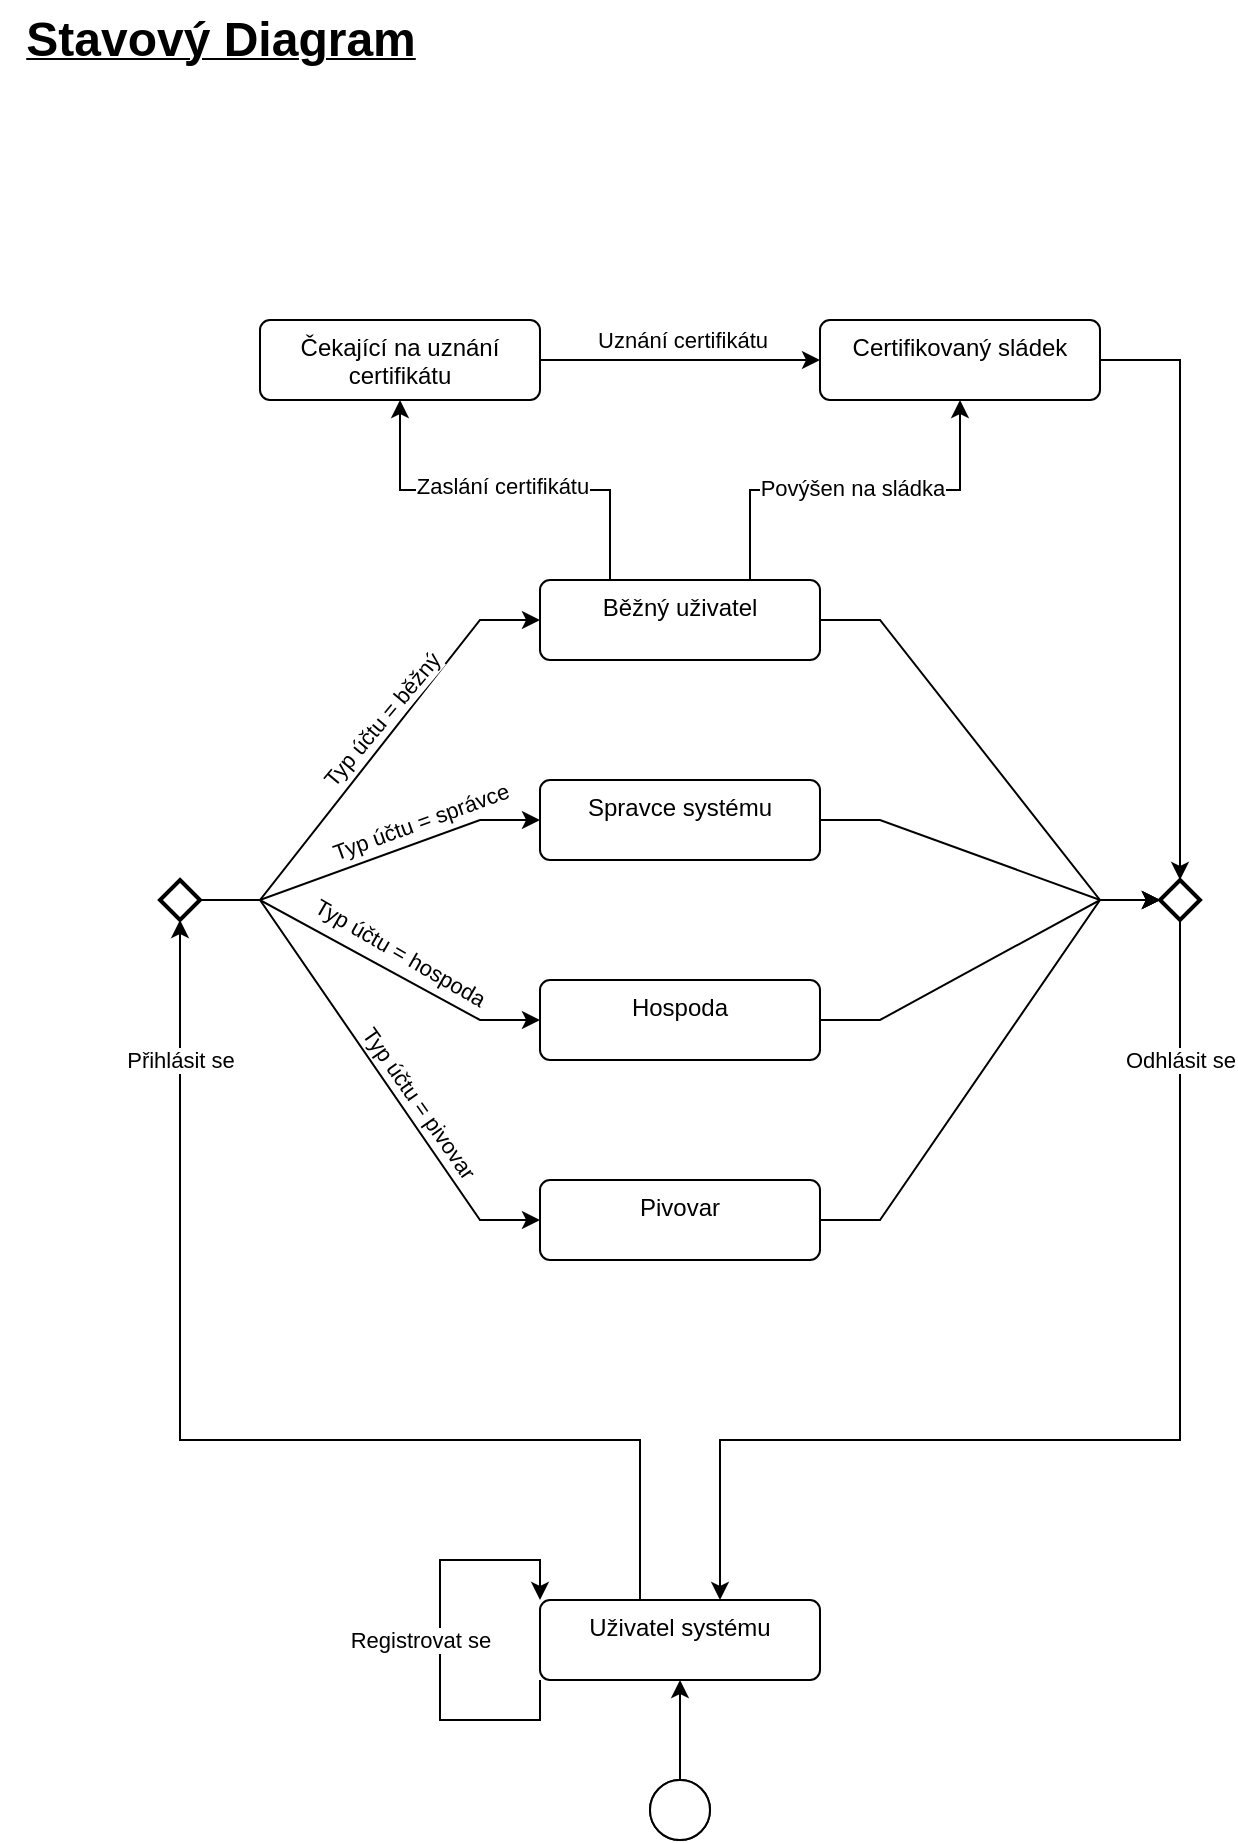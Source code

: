 <mxfile>
    <diagram name="Page-1" id="Hp1X6JtIkmSvxWZLuMj5">
        <mxGraphModel dx="1394" dy="1014" grid="1" gridSize="10" guides="1" tooltips="1" connect="1" arrows="1" fold="1" page="1" pageScale="1" pageWidth="850" pageHeight="1100" math="0" shadow="0">
            <root>
                <mxCell id="0"/>
                <mxCell id="1" parent="0"/>
                <mxCell id="BTd-QzCXYSGsXDjoP2PN-4" style="edgeStyle=orthogonalEdgeStyle;rounded=0;orthogonalLoop=1;jettySize=auto;html=1;exitX=0.5;exitY=0;exitDx=0;exitDy=0;" parent="1" source="BTd-QzCXYSGsXDjoP2PN-1" target="BTd-QzCXYSGsXDjoP2PN-3" edge="1">
                    <mxGeometry relative="1" as="geometry"/>
                </mxCell>
                <mxCell id="BTd-QzCXYSGsXDjoP2PN-1" value="" style="ellipse;fillColor=strokeColor;html=1;" parent="1" vertex="1">
                    <mxGeometry x="365" y="930" width="30" height="30" as="geometry"/>
                </mxCell>
                <mxCell id="BTd-QzCXYSGsXDjoP2PN-7" style="edgeStyle=orthogonalEdgeStyle;rounded=0;orthogonalLoop=1;jettySize=auto;html=1;" parent="1" source="BTd-QzCXYSGsXDjoP2PN-3" target="AWqGyoOkOTWnsaddbcB5-26" edge="1">
                    <mxGeometry relative="1" as="geometry">
                        <mxPoint x="130" y="500" as="targetPoint"/>
                        <Array as="points">
                            <mxPoint x="360" y="760"/>
                            <mxPoint x="130" y="760"/>
                        </Array>
                    </mxGeometry>
                </mxCell>
                <mxCell id="BTd-QzCXYSGsXDjoP2PN-10" value="Přihlásit se" style="edgeLabel;html=1;align=center;verticalAlign=middle;resizable=0;points=[];" parent="BTd-QzCXYSGsXDjoP2PN-7" vertex="1" connectable="0">
                    <mxGeometry x="-0.05" y="3" relative="1" as="geometry">
                        <mxPoint x="-39" y="-193" as="offset"/>
                    </mxGeometry>
                </mxCell>
                <mxCell id="BTd-QzCXYSGsXDjoP2PN-3" value="Uživatel systému" style="html=1;align=center;verticalAlign=top;rounded=1;absoluteArcSize=1;arcSize=10;dashed=0;whiteSpace=wrap;" parent="1" vertex="1">
                    <mxGeometry x="310" y="840" width="140" height="40" as="geometry"/>
                </mxCell>
                <mxCell id="BTd-QzCXYSGsXDjoP2PN-5" style="edgeStyle=orthogonalEdgeStyle;rounded=0;orthogonalLoop=1;jettySize=auto;html=1;exitX=0;exitY=1;exitDx=0;exitDy=0;entryX=0;entryY=0;entryDx=0;entryDy=0;" parent="1" source="BTd-QzCXYSGsXDjoP2PN-3" target="BTd-QzCXYSGsXDjoP2PN-3" edge="1">
                    <mxGeometry relative="1" as="geometry">
                        <Array as="points">
                            <mxPoint x="310" y="900"/>
                            <mxPoint x="260" y="900"/>
                            <mxPoint x="260" y="820"/>
                            <mxPoint x="310" y="820"/>
                        </Array>
                    </mxGeometry>
                </mxCell>
                <mxCell id="BTd-QzCXYSGsXDjoP2PN-6" value="Registrovat se" style="edgeLabel;html=1;align=center;verticalAlign=middle;resizable=0;points=[];" parent="BTd-QzCXYSGsXDjoP2PN-5" vertex="1" connectable="0">
                    <mxGeometry x="-0.064" y="2" relative="1" as="geometry">
                        <mxPoint x="-8" y="-7" as="offset"/>
                    </mxGeometry>
                </mxCell>
                <mxCell id="BTd-QzCXYSGsXDjoP2PN-9" style="edgeStyle=orthogonalEdgeStyle;rounded=0;orthogonalLoop=1;jettySize=auto;html=1;" parent="1" source="AWqGyoOkOTWnsaddbcB5-23" target="BTd-QzCXYSGsXDjoP2PN-3" edge="1">
                    <mxGeometry relative="1" as="geometry">
                        <mxPoint x="630" y="500" as="sourcePoint"/>
                        <Array as="points">
                            <mxPoint x="630" y="490"/>
                            <mxPoint x="630" y="760"/>
                            <mxPoint x="400" y="760"/>
                        </Array>
                    </mxGeometry>
                </mxCell>
                <mxCell id="AWqGyoOkOTWnsaddbcB5-5" style="edgeStyle=entityRelationEdgeStyle;rounded=0;orthogonalLoop=1;jettySize=auto;html=1;exitX=1;exitY=0.5;exitDx=0;exitDy=0;" parent="1" source="BTd-QzCXYSGsXDjoP2PN-12" target="AWqGyoOkOTWnsaddbcB5-23" edge="1">
                    <mxGeometry relative="1" as="geometry">
                        <mxPoint x="620" y="490" as="targetPoint"/>
                    </mxGeometry>
                </mxCell>
                <mxCell id="AWqGyoOkOTWnsaddbcB5-10" style="edgeStyle=orthogonalEdgeStyle;rounded=0;orthogonalLoop=1;jettySize=auto;html=1;exitX=0.75;exitY=0;exitDx=0;exitDy=0;" parent="1" source="BTd-QzCXYSGsXDjoP2PN-12" target="BTd-QzCXYSGsXDjoP2PN-14" edge="1">
                    <mxGeometry relative="1" as="geometry"/>
                </mxCell>
                <mxCell id="AWqGyoOkOTWnsaddbcB5-16" value="Povýšen na sládka" style="edgeLabel;html=1;align=center;verticalAlign=middle;resizable=0;points=[];" parent="AWqGyoOkOTWnsaddbcB5-10" vertex="1" connectable="0">
                    <mxGeometry x="0.077" y="-1" relative="1" as="geometry">
                        <mxPoint x="-9" y="-2" as="offset"/>
                    </mxGeometry>
                </mxCell>
                <mxCell id="AWqGyoOkOTWnsaddbcB5-11" style="edgeStyle=orthogonalEdgeStyle;rounded=0;orthogonalLoop=1;jettySize=auto;html=1;exitX=0.25;exitY=0;exitDx=0;exitDy=0;" parent="1" source="BTd-QzCXYSGsXDjoP2PN-12" target="AWqGyoOkOTWnsaddbcB5-12" edge="1">
                    <mxGeometry relative="1" as="geometry">
                        <mxPoint x="280" y="260" as="targetPoint"/>
                    </mxGeometry>
                </mxCell>
                <mxCell id="AWqGyoOkOTWnsaddbcB5-15" value="Zaslání certifikátu" style="edgeLabel;html=1;align=center;verticalAlign=middle;resizable=0;points=[];" parent="AWqGyoOkOTWnsaddbcB5-11" vertex="1" connectable="0">
                    <mxGeometry x="-0.023" y="-2" relative="1" as="geometry">
                        <mxPoint x="-4" as="offset"/>
                    </mxGeometry>
                </mxCell>
                <mxCell id="BTd-QzCXYSGsXDjoP2PN-12" value="Běžný uživatel" style="html=1;align=center;verticalAlign=top;rounded=1;absoluteArcSize=1;arcSize=10;dashed=0;whiteSpace=wrap;" parent="1" vertex="1">
                    <mxGeometry x="310" y="330" width="140" height="40" as="geometry"/>
                </mxCell>
                <mxCell id="AWqGyoOkOTWnsaddbcB5-6" style="edgeStyle=entityRelationEdgeStyle;rounded=0;orthogonalLoop=1;jettySize=auto;html=1;exitX=1;exitY=0.5;exitDx=0;exitDy=0;" parent="1" source="BTd-QzCXYSGsXDjoP2PN-13" target="AWqGyoOkOTWnsaddbcB5-23" edge="1">
                    <mxGeometry relative="1" as="geometry">
                        <mxPoint x="620" y="490" as="targetPoint"/>
                    </mxGeometry>
                </mxCell>
                <mxCell id="BTd-QzCXYSGsXDjoP2PN-13" value="Spravce systému" style="html=1;align=center;verticalAlign=top;rounded=1;absoluteArcSize=1;arcSize=10;dashed=0;whiteSpace=wrap;" parent="1" vertex="1">
                    <mxGeometry x="310" y="430" width="140" height="40" as="geometry"/>
                </mxCell>
                <mxCell id="BTd-QzCXYSGsXDjoP2PN-14" value="Certifikovaný sládek" style="html=1;align=center;verticalAlign=top;rounded=1;absoluteArcSize=1;arcSize=10;dashed=0;whiteSpace=wrap;" parent="1" vertex="1">
                    <mxGeometry x="450" y="200" width="140" height="40" as="geometry"/>
                </mxCell>
                <mxCell id="AWqGyoOkOTWnsaddbcB5-8" style="edgeStyle=entityRelationEdgeStyle;rounded=0;orthogonalLoop=1;jettySize=auto;html=1;exitX=1;exitY=0.5;exitDx=0;exitDy=0;" parent="1" source="BTd-QzCXYSGsXDjoP2PN-15" target="AWqGyoOkOTWnsaddbcB5-23" edge="1">
                    <mxGeometry relative="1" as="geometry">
                        <mxPoint x="620" y="490" as="targetPoint"/>
                    </mxGeometry>
                </mxCell>
                <mxCell id="BTd-QzCXYSGsXDjoP2PN-15" value="Pivovar" style="html=1;align=center;verticalAlign=top;rounded=1;absoluteArcSize=1;arcSize=10;dashed=0;whiteSpace=wrap;" parent="1" vertex="1">
                    <mxGeometry x="310" y="630" width="140" height="40" as="geometry"/>
                </mxCell>
                <mxCell id="AWqGyoOkOTWnsaddbcB5-7" style="edgeStyle=entityRelationEdgeStyle;rounded=0;orthogonalLoop=1;jettySize=auto;html=1;exitX=1;exitY=0.5;exitDx=0;exitDy=0;" parent="1" source="BTd-QzCXYSGsXDjoP2PN-16" target="AWqGyoOkOTWnsaddbcB5-23" edge="1">
                    <mxGeometry relative="1" as="geometry">
                        <mxPoint x="620" y="490" as="targetPoint"/>
                    </mxGeometry>
                </mxCell>
                <mxCell id="BTd-QzCXYSGsXDjoP2PN-16" value="Hospoda" style="html=1;align=center;verticalAlign=top;rounded=1;absoluteArcSize=1;arcSize=10;dashed=0;whiteSpace=wrap;" parent="1" vertex="1">
                    <mxGeometry x="310" y="530" width="140" height="40" as="geometry"/>
                </mxCell>
                <mxCell id="BTd-QzCXYSGsXDjoP2PN-19" value="" style="ellipse;" parent="1" vertex="1">
                    <mxGeometry x="365" y="930" width="30" height="30" as="geometry"/>
                </mxCell>
                <mxCell id="AWqGyoOkOTWnsaddbcB5-1" style="edgeStyle=entityRelationEdgeStyle;rounded=0;orthogonalLoop=1;jettySize=auto;html=1;" parent="1" source="AWqGyoOkOTWnsaddbcB5-26" target="BTd-QzCXYSGsXDjoP2PN-15" edge="1">
                    <mxGeometry relative="1" as="geometry">
                        <mxPoint x="140" y="490" as="sourcePoint"/>
                    </mxGeometry>
                </mxCell>
                <mxCell id="AWqGyoOkOTWnsaddbcB5-18" value="Typ účtu = pivovar" style="edgeLabel;html=1;align=center;verticalAlign=middle;resizable=0;points=[];rotation=55;" parent="AWqGyoOkOTWnsaddbcB5-1" vertex="1" connectable="0">
                    <mxGeometry x="0.276" y="1" relative="1" as="geometry">
                        <mxPoint x="4" y="-8" as="offset"/>
                    </mxGeometry>
                </mxCell>
                <mxCell id="AWqGyoOkOTWnsaddbcB5-2" style="edgeStyle=entityRelationEdgeStyle;rounded=0;orthogonalLoop=1;jettySize=auto;html=1;" parent="1" source="AWqGyoOkOTWnsaddbcB5-26" target="BTd-QzCXYSGsXDjoP2PN-16" edge="1">
                    <mxGeometry relative="1" as="geometry">
                        <mxPoint x="150" y="470" as="sourcePoint"/>
                    </mxGeometry>
                </mxCell>
                <mxCell id="AWqGyoOkOTWnsaddbcB5-19" value="Typ účtu = hospoda" style="edgeLabel;html=1;align=center;verticalAlign=middle;resizable=0;points=[];rotation=30;" parent="AWqGyoOkOTWnsaddbcB5-2" vertex="1" connectable="0">
                    <mxGeometry x="0.273" y="3" relative="1" as="geometry">
                        <mxPoint x="-9" y="-14" as="offset"/>
                    </mxGeometry>
                </mxCell>
                <mxCell id="AWqGyoOkOTWnsaddbcB5-3" style="edgeStyle=entityRelationEdgeStyle;rounded=0;orthogonalLoop=1;jettySize=auto;html=1;" parent="1" source="AWqGyoOkOTWnsaddbcB5-26" target="BTd-QzCXYSGsXDjoP2PN-13" edge="1">
                    <mxGeometry relative="1" as="geometry">
                        <mxPoint x="140" y="490" as="sourcePoint"/>
                    </mxGeometry>
                </mxCell>
                <mxCell id="AWqGyoOkOTWnsaddbcB5-20" value="Typ účtu = správce" style="edgeLabel;html=1;align=center;verticalAlign=middle;resizable=0;points=[];rotation=-20;" parent="AWqGyoOkOTWnsaddbcB5-3" vertex="1" connectable="0">
                    <mxGeometry x="0.217" y="1" relative="1" as="geometry">
                        <mxPoint x="7" y="-12" as="offset"/>
                    </mxGeometry>
                </mxCell>
                <mxCell id="AWqGyoOkOTWnsaddbcB5-4" style="edgeStyle=entityRelationEdgeStyle;rounded=0;orthogonalLoop=1;jettySize=auto;html=1;" parent="1" source="AWqGyoOkOTWnsaddbcB5-26" target="BTd-QzCXYSGsXDjoP2PN-12" edge="1">
                    <mxGeometry relative="1" as="geometry">
                        <mxPoint x="140" y="490" as="sourcePoint"/>
                    </mxGeometry>
                </mxCell>
                <mxCell id="AWqGyoOkOTWnsaddbcB5-21" value="Typ účtu = běžný" style="edgeLabel;html=1;align=center;verticalAlign=middle;resizable=0;points=[];rotation=-50;" parent="AWqGyoOkOTWnsaddbcB5-4" vertex="1" connectable="0">
                    <mxGeometry x="0.228" y="-1" relative="1" as="geometry">
                        <mxPoint x="-12" y="1" as="offset"/>
                    </mxGeometry>
                </mxCell>
                <mxCell id="AWqGyoOkOTWnsaddbcB5-13" style="edgeStyle=orthogonalEdgeStyle;rounded=0;orthogonalLoop=1;jettySize=auto;html=1;exitX=1;exitY=0.5;exitDx=0;exitDy=0;" parent="1" source="AWqGyoOkOTWnsaddbcB5-12" target="BTd-QzCXYSGsXDjoP2PN-14" edge="1">
                    <mxGeometry relative="1" as="geometry"/>
                </mxCell>
                <mxCell id="AWqGyoOkOTWnsaddbcB5-14" value="Uznání certifikátu" style="edgeLabel;html=1;align=center;verticalAlign=middle;resizable=0;points=[];" parent="AWqGyoOkOTWnsaddbcB5-13" vertex="1" connectable="0">
                    <mxGeometry x="0.078" relative="1" as="geometry">
                        <mxPoint x="-5" y="-10" as="offset"/>
                    </mxGeometry>
                </mxCell>
                <mxCell id="AWqGyoOkOTWnsaddbcB5-12" value="Čekající na uznání certifikátu" style="html=1;align=center;verticalAlign=top;rounded=1;absoluteArcSize=1;arcSize=10;dashed=0;whiteSpace=wrap;" parent="1" vertex="1">
                    <mxGeometry x="170" y="200" width="140" height="40" as="geometry"/>
                </mxCell>
                <mxCell id="AWqGyoOkOTWnsaddbcB5-22" style="edgeStyle=orthogonalEdgeStyle;rounded=0;orthogonalLoop=1;jettySize=auto;html=1;exitX=1;exitY=0.5;exitDx=0;exitDy=0;" parent="1" source="BTd-QzCXYSGsXDjoP2PN-14" target="AWqGyoOkOTWnsaddbcB5-23" edge="1">
                    <mxGeometry relative="1" as="geometry">
                        <mxPoint x="630" y="480" as="targetPoint"/>
                    </mxGeometry>
                </mxCell>
                <mxCell id="AWqGyoOkOTWnsaddbcB5-24" value="" style="edgeStyle=orthogonalEdgeStyle;rounded=0;orthogonalLoop=1;jettySize=auto;html=1;" parent="1" target="AWqGyoOkOTWnsaddbcB5-23" edge="1">
                    <mxGeometry relative="1" as="geometry">
                        <mxPoint x="630" y="500" as="sourcePoint"/>
                        <Array as="points"/>
                        <mxPoint x="380" y="840" as="targetPoint"/>
                    </mxGeometry>
                </mxCell>
                <mxCell id="AWqGyoOkOTWnsaddbcB5-25" value="Odhlásit se" style="edgeLabel;html=1;align=center;verticalAlign=middle;resizable=0;points=[];" parent="AWqGyoOkOTWnsaddbcB5-24" vertex="1" connectable="0">
                    <mxGeometry x="-0.686" y="-3" relative="1" as="geometry">
                        <mxPoint x="-3" y="73" as="offset"/>
                    </mxGeometry>
                </mxCell>
                <mxCell id="AWqGyoOkOTWnsaddbcB5-23" value="" style="strokeWidth=2;html=1;shape=mxgraph.flowchart.decision;whiteSpace=wrap;" parent="1" vertex="1">
                    <mxGeometry x="620" y="480" width="20" height="20" as="geometry"/>
                </mxCell>
                <mxCell id="AWqGyoOkOTWnsaddbcB5-26" value="" style="strokeWidth=2;html=1;shape=mxgraph.flowchart.decision;whiteSpace=wrap;" parent="1" vertex="1">
                    <mxGeometry x="120" y="480" width="20" height="20" as="geometry"/>
                </mxCell>
                <mxCell id="2" value="&lt;b&gt;&lt;u&gt;&lt;font style=&quot;font-size: 24px;&quot;&gt;Stavový Diagram&lt;/font&gt;&lt;/u&gt;&lt;/b&gt;" style="text;html=1;align=center;verticalAlign=middle;resizable=0;points=[];autosize=1;strokeColor=none;fillColor=none;" vertex="1" parent="1">
                    <mxGeometry x="40" y="40" width="220" height="40" as="geometry"/>
                </mxCell>
            </root>
        </mxGraphModel>
    </diagram>
</mxfile>